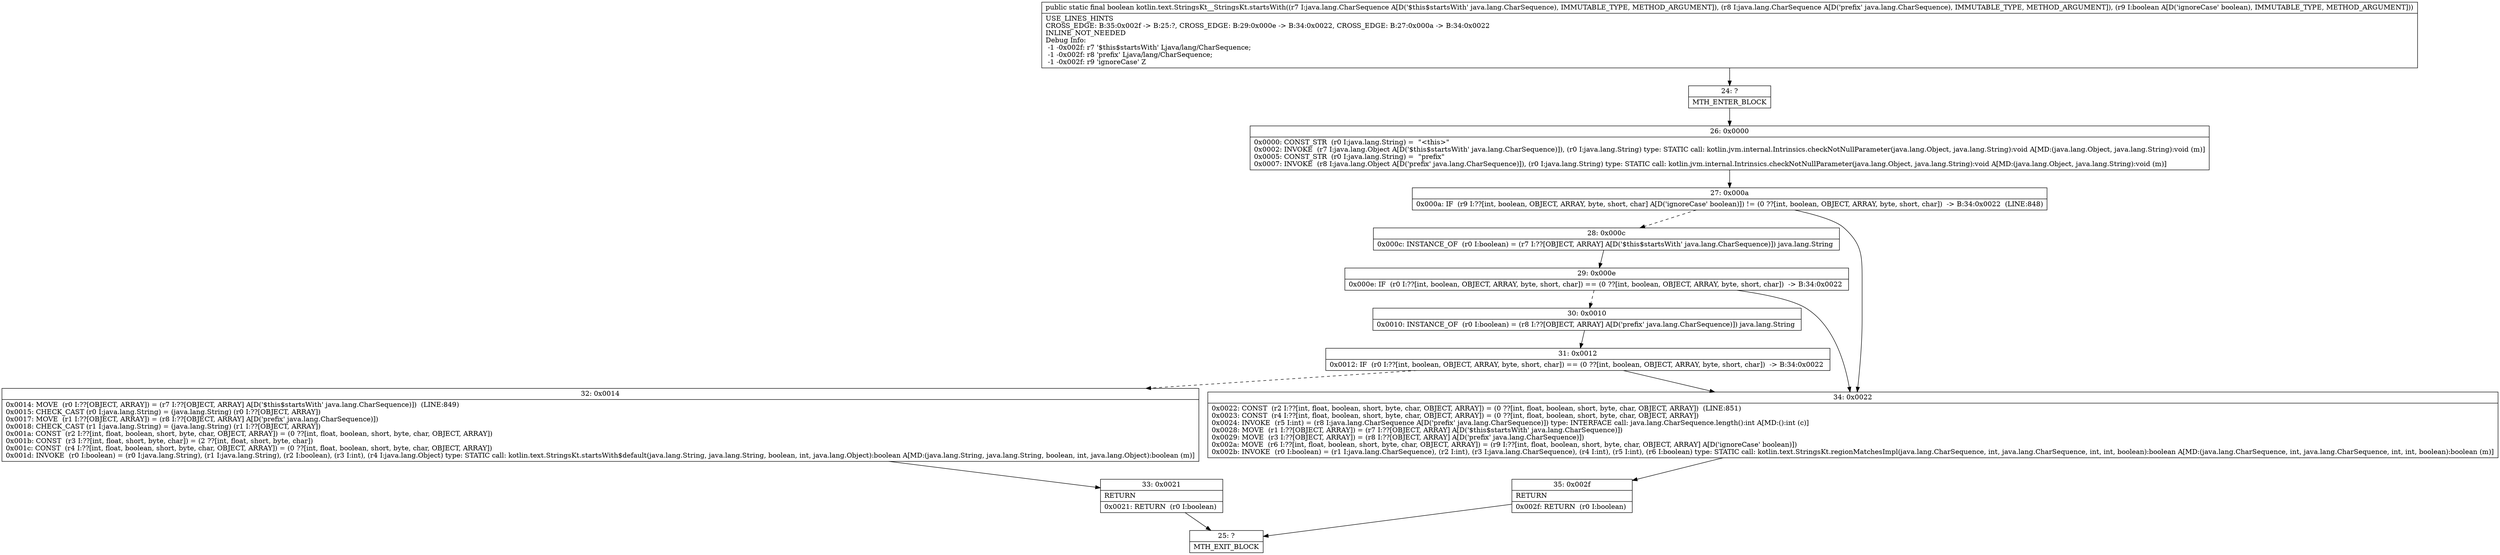 digraph "CFG forkotlin.text.StringsKt__StringsKt.startsWith(Ljava\/lang\/CharSequence;Ljava\/lang\/CharSequence;Z)Z" {
Node_24 [shape=record,label="{24\:\ ?|MTH_ENTER_BLOCK\l}"];
Node_26 [shape=record,label="{26\:\ 0x0000|0x0000: CONST_STR  (r0 I:java.lang.String) =  \"\<this\>\" \l0x0002: INVOKE  (r7 I:java.lang.Object A[D('$this$startsWith' java.lang.CharSequence)]), (r0 I:java.lang.String) type: STATIC call: kotlin.jvm.internal.Intrinsics.checkNotNullParameter(java.lang.Object, java.lang.String):void A[MD:(java.lang.Object, java.lang.String):void (m)]\l0x0005: CONST_STR  (r0 I:java.lang.String) =  \"prefix\" \l0x0007: INVOKE  (r8 I:java.lang.Object A[D('prefix' java.lang.CharSequence)]), (r0 I:java.lang.String) type: STATIC call: kotlin.jvm.internal.Intrinsics.checkNotNullParameter(java.lang.Object, java.lang.String):void A[MD:(java.lang.Object, java.lang.String):void (m)]\l}"];
Node_27 [shape=record,label="{27\:\ 0x000a|0x000a: IF  (r9 I:??[int, boolean, OBJECT, ARRAY, byte, short, char] A[D('ignoreCase' boolean)]) != (0 ??[int, boolean, OBJECT, ARRAY, byte, short, char])  \-\> B:34:0x0022  (LINE:848)\l}"];
Node_28 [shape=record,label="{28\:\ 0x000c|0x000c: INSTANCE_OF  (r0 I:boolean) = (r7 I:??[OBJECT, ARRAY] A[D('$this$startsWith' java.lang.CharSequence)]) java.lang.String \l}"];
Node_29 [shape=record,label="{29\:\ 0x000e|0x000e: IF  (r0 I:??[int, boolean, OBJECT, ARRAY, byte, short, char]) == (0 ??[int, boolean, OBJECT, ARRAY, byte, short, char])  \-\> B:34:0x0022 \l}"];
Node_30 [shape=record,label="{30\:\ 0x0010|0x0010: INSTANCE_OF  (r0 I:boolean) = (r8 I:??[OBJECT, ARRAY] A[D('prefix' java.lang.CharSequence)]) java.lang.String \l}"];
Node_31 [shape=record,label="{31\:\ 0x0012|0x0012: IF  (r0 I:??[int, boolean, OBJECT, ARRAY, byte, short, char]) == (0 ??[int, boolean, OBJECT, ARRAY, byte, short, char])  \-\> B:34:0x0022 \l}"];
Node_32 [shape=record,label="{32\:\ 0x0014|0x0014: MOVE  (r0 I:??[OBJECT, ARRAY]) = (r7 I:??[OBJECT, ARRAY] A[D('$this$startsWith' java.lang.CharSequence)])  (LINE:849)\l0x0015: CHECK_CAST (r0 I:java.lang.String) = (java.lang.String) (r0 I:??[OBJECT, ARRAY]) \l0x0017: MOVE  (r1 I:??[OBJECT, ARRAY]) = (r8 I:??[OBJECT, ARRAY] A[D('prefix' java.lang.CharSequence)]) \l0x0018: CHECK_CAST (r1 I:java.lang.String) = (java.lang.String) (r1 I:??[OBJECT, ARRAY]) \l0x001a: CONST  (r2 I:??[int, float, boolean, short, byte, char, OBJECT, ARRAY]) = (0 ??[int, float, boolean, short, byte, char, OBJECT, ARRAY]) \l0x001b: CONST  (r3 I:??[int, float, short, byte, char]) = (2 ??[int, float, short, byte, char]) \l0x001c: CONST  (r4 I:??[int, float, boolean, short, byte, char, OBJECT, ARRAY]) = (0 ??[int, float, boolean, short, byte, char, OBJECT, ARRAY]) \l0x001d: INVOKE  (r0 I:boolean) = (r0 I:java.lang.String), (r1 I:java.lang.String), (r2 I:boolean), (r3 I:int), (r4 I:java.lang.Object) type: STATIC call: kotlin.text.StringsKt.startsWith$default(java.lang.String, java.lang.String, boolean, int, java.lang.Object):boolean A[MD:(java.lang.String, java.lang.String, boolean, int, java.lang.Object):boolean (m)]\l}"];
Node_33 [shape=record,label="{33\:\ 0x0021|RETURN\l|0x0021: RETURN  (r0 I:boolean) \l}"];
Node_25 [shape=record,label="{25\:\ ?|MTH_EXIT_BLOCK\l}"];
Node_34 [shape=record,label="{34\:\ 0x0022|0x0022: CONST  (r2 I:??[int, float, boolean, short, byte, char, OBJECT, ARRAY]) = (0 ??[int, float, boolean, short, byte, char, OBJECT, ARRAY])  (LINE:851)\l0x0023: CONST  (r4 I:??[int, float, boolean, short, byte, char, OBJECT, ARRAY]) = (0 ??[int, float, boolean, short, byte, char, OBJECT, ARRAY]) \l0x0024: INVOKE  (r5 I:int) = (r8 I:java.lang.CharSequence A[D('prefix' java.lang.CharSequence)]) type: INTERFACE call: java.lang.CharSequence.length():int A[MD:():int (c)]\l0x0028: MOVE  (r1 I:??[OBJECT, ARRAY]) = (r7 I:??[OBJECT, ARRAY] A[D('$this$startsWith' java.lang.CharSequence)]) \l0x0029: MOVE  (r3 I:??[OBJECT, ARRAY]) = (r8 I:??[OBJECT, ARRAY] A[D('prefix' java.lang.CharSequence)]) \l0x002a: MOVE  (r6 I:??[int, float, boolean, short, byte, char, OBJECT, ARRAY]) = (r9 I:??[int, float, boolean, short, byte, char, OBJECT, ARRAY] A[D('ignoreCase' boolean)]) \l0x002b: INVOKE  (r0 I:boolean) = (r1 I:java.lang.CharSequence), (r2 I:int), (r3 I:java.lang.CharSequence), (r4 I:int), (r5 I:int), (r6 I:boolean) type: STATIC call: kotlin.text.StringsKt.regionMatchesImpl(java.lang.CharSequence, int, java.lang.CharSequence, int, int, boolean):boolean A[MD:(java.lang.CharSequence, int, java.lang.CharSequence, int, int, boolean):boolean (m)]\l}"];
Node_35 [shape=record,label="{35\:\ 0x002f|RETURN\l|0x002f: RETURN  (r0 I:boolean) \l}"];
MethodNode[shape=record,label="{public static final boolean kotlin.text.StringsKt__StringsKt.startsWith((r7 I:java.lang.CharSequence A[D('$this$startsWith' java.lang.CharSequence), IMMUTABLE_TYPE, METHOD_ARGUMENT]), (r8 I:java.lang.CharSequence A[D('prefix' java.lang.CharSequence), IMMUTABLE_TYPE, METHOD_ARGUMENT]), (r9 I:boolean A[D('ignoreCase' boolean), IMMUTABLE_TYPE, METHOD_ARGUMENT]))  | USE_LINES_HINTS\lCROSS_EDGE: B:35:0x002f \-\> B:25:?, CROSS_EDGE: B:29:0x000e \-\> B:34:0x0022, CROSS_EDGE: B:27:0x000a \-\> B:34:0x0022\lINLINE_NOT_NEEDED\lDebug Info:\l  \-1 \-0x002f: r7 '$this$startsWith' Ljava\/lang\/CharSequence;\l  \-1 \-0x002f: r8 'prefix' Ljava\/lang\/CharSequence;\l  \-1 \-0x002f: r9 'ignoreCase' Z\l}"];
MethodNode -> Node_24;Node_24 -> Node_26;
Node_26 -> Node_27;
Node_27 -> Node_28[style=dashed];
Node_27 -> Node_34;
Node_28 -> Node_29;
Node_29 -> Node_30[style=dashed];
Node_29 -> Node_34;
Node_30 -> Node_31;
Node_31 -> Node_32[style=dashed];
Node_31 -> Node_34;
Node_32 -> Node_33;
Node_33 -> Node_25;
Node_34 -> Node_35;
Node_35 -> Node_25;
}

